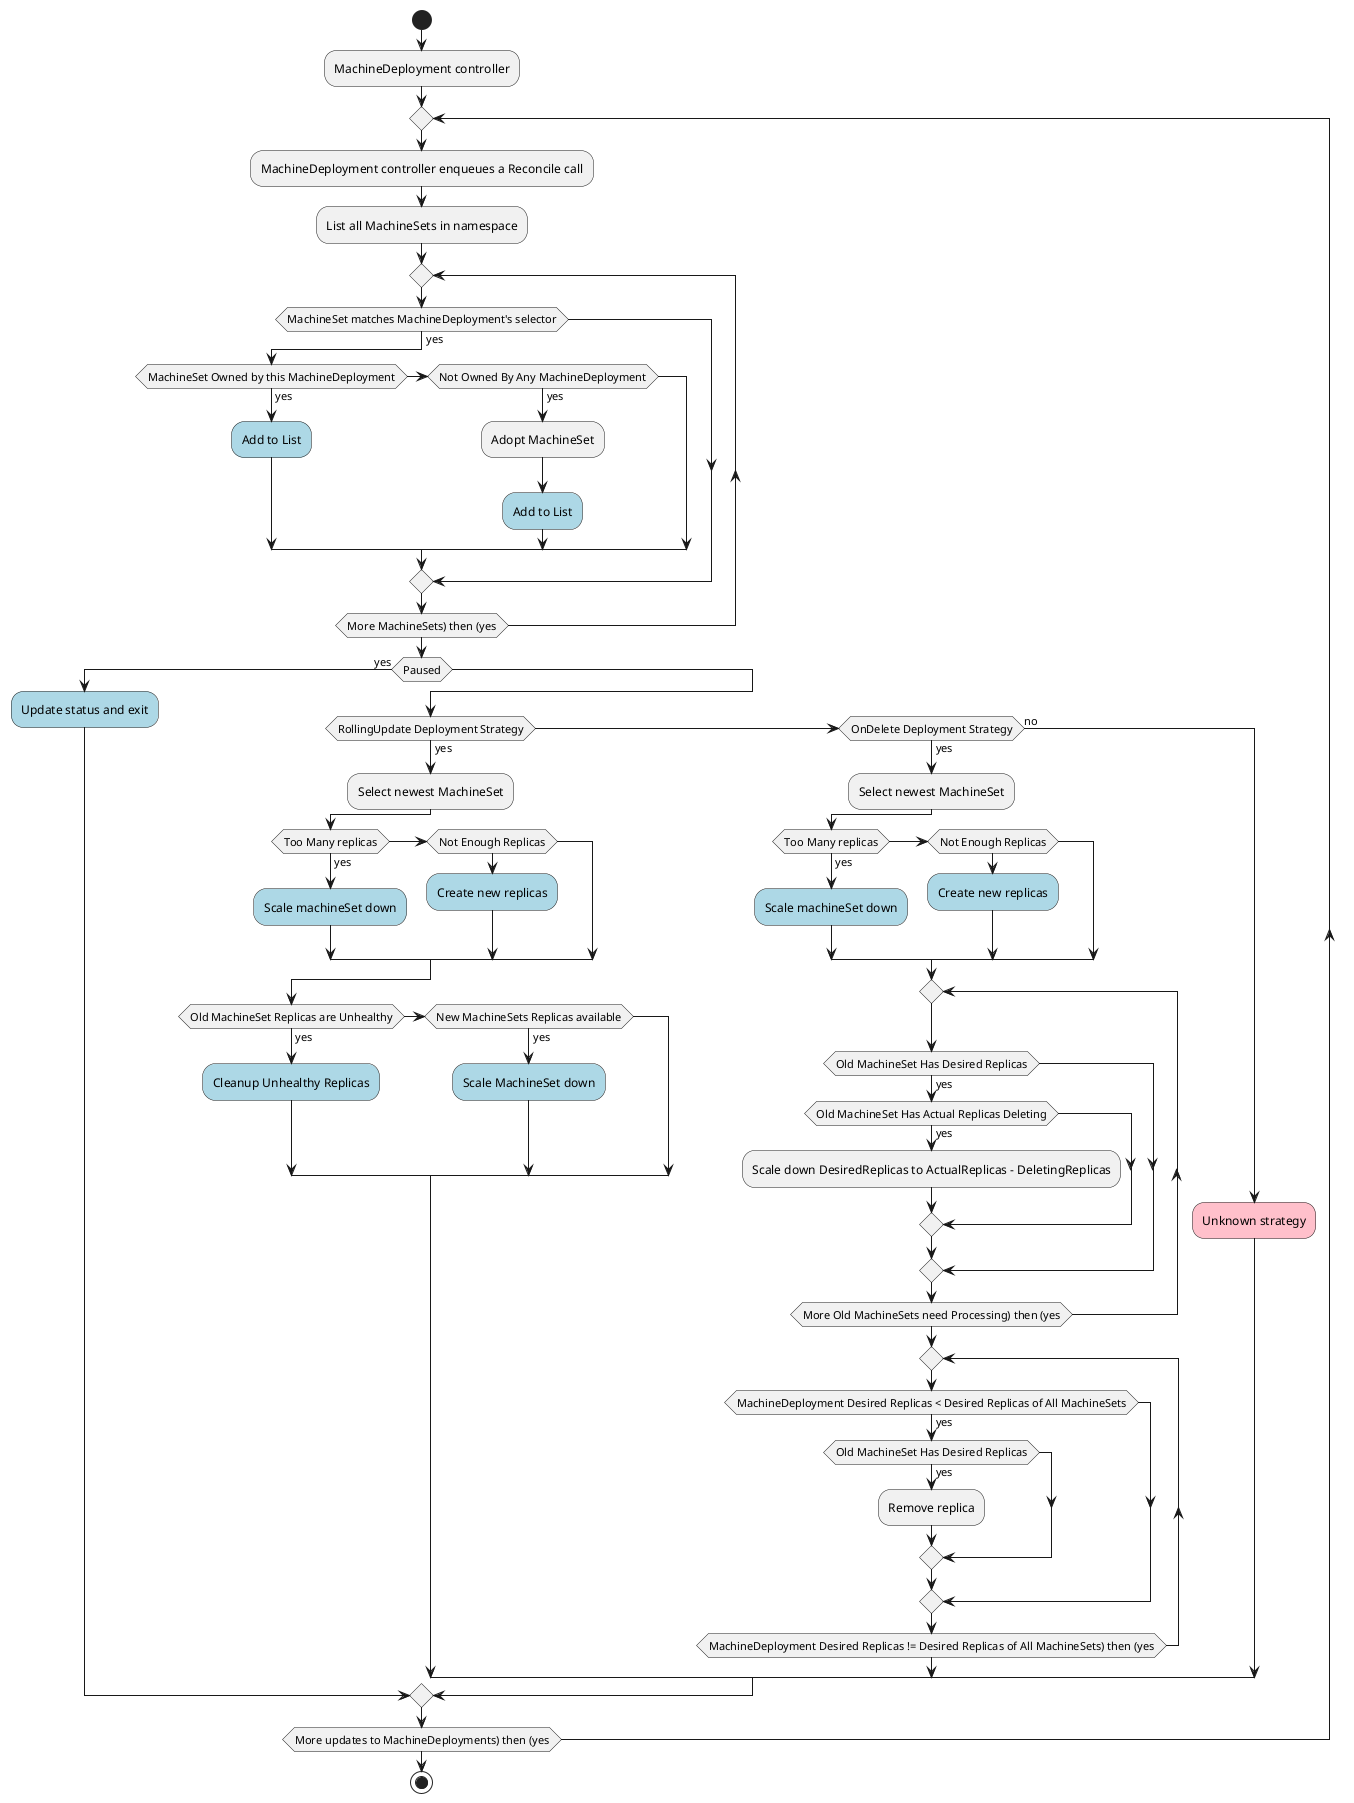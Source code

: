 @startuml cluster-admission-machinedeployment-controller

start;
:MachineDeployment controller;

repeat
  :MachineDeployment controller enqueues a Reconcile call;
  :List all MachineSets in namespace;
  repeat
    if (MachineSet matches MachineDeployment's selector) then (yes)
      if (MachineSet Owned by this MachineDeployment) then (yes)
        #LightBlue:Add to List;
      elseif (Not Owned By Any MachineDeployment) then (yes)
        :Adopt MachineSet;
        #LightBlue:Add to List;
      endif
    endif
  repeat while (More MachineSets) then (yes)
  if (Paused) then (yes)
   #LightBlue:Update status and exit;
  else 
    if (RollingUpdate Deployment Strategy) then (yes)
      :Select newest MachineSet;
      if (Too Many replicas) then (yes)
        #LightBlue:Scale machineSet down;
      elseif (Not Enough Replicas)
        #LightBlue:Create new replicas;
      endif
      if (Old MachineSet Replicas are Unhealthy) then (yes)
        #LightBlue:Cleanup Unhealthy Replicas;
      elseif (New MachineSets Replicas available) then (yes)
        #LightBlue:Scale MachineSet down;
      endif
    elseif (OnDelete Deployment Strategy) then (yes)
      :Select newest MachineSet;
      if (Too Many replicas) then (yes)
        #LightBlue:Scale machineSet down;
      elseif (Not Enough Replicas)
        #LightBlue:Create new replicas;
      endif
      repeat
      if (Old MachineSet Has Desired Replicas) then (yes)
        if (Old MachineSet Has Actual Replicas Deleting) then (yes)
          :Scale down DesiredReplicas to ActualReplicas - DeletingReplicas;
        endif
      endif
      repeat while (More Old MachineSets need Processing) then (yes)
      repeat
      if (MachineDeployment Desired Replicas < Desired Replicas of All MachineSets) then (yes)
        if (Old MachineSet Has Desired Replicas) then (yes)
          :Remove replica;
        endif
      endif
      repeat while (MachineDeployment Desired Replicas != Desired Replicas of All MachineSets) then (yes)
    else (no)
      #Pink:Unknown strategy;
    endif
  endif
repeat while (More updates to MachineDeployments) then (yes)
stop;

@enduml
